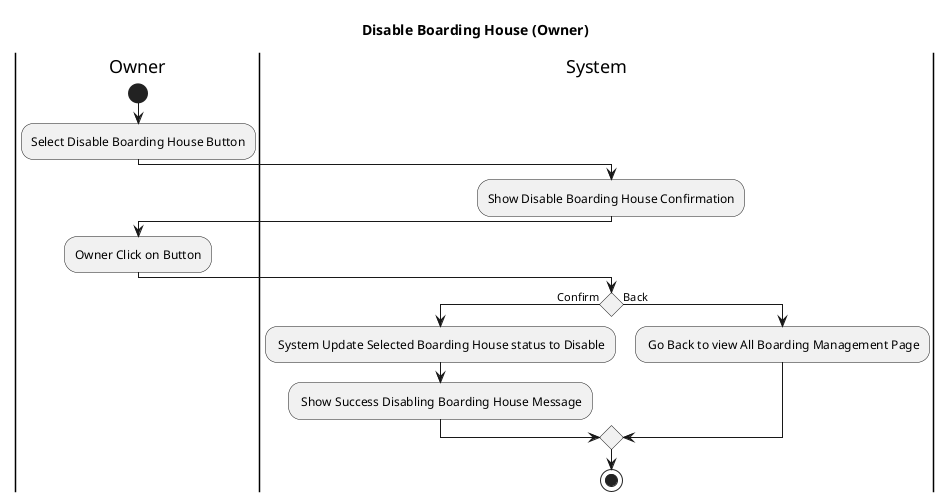 @startuml
title Disable Boarding House (Owner)
|Owner|
start 
    :Select Disable Boarding House Button;
|System|
    :Show Disable Boarding House Confirmation;
|Owner|
    :Owner Click on Button;
    |System|
If () then (Confirm)
    : System Update Selected Boarding House status to Disable;
    : Show Success Disabling Boarding House Message;
else (Back)
    : Go Back to view All Boarding Management Page;  
endif
stop
@enduml